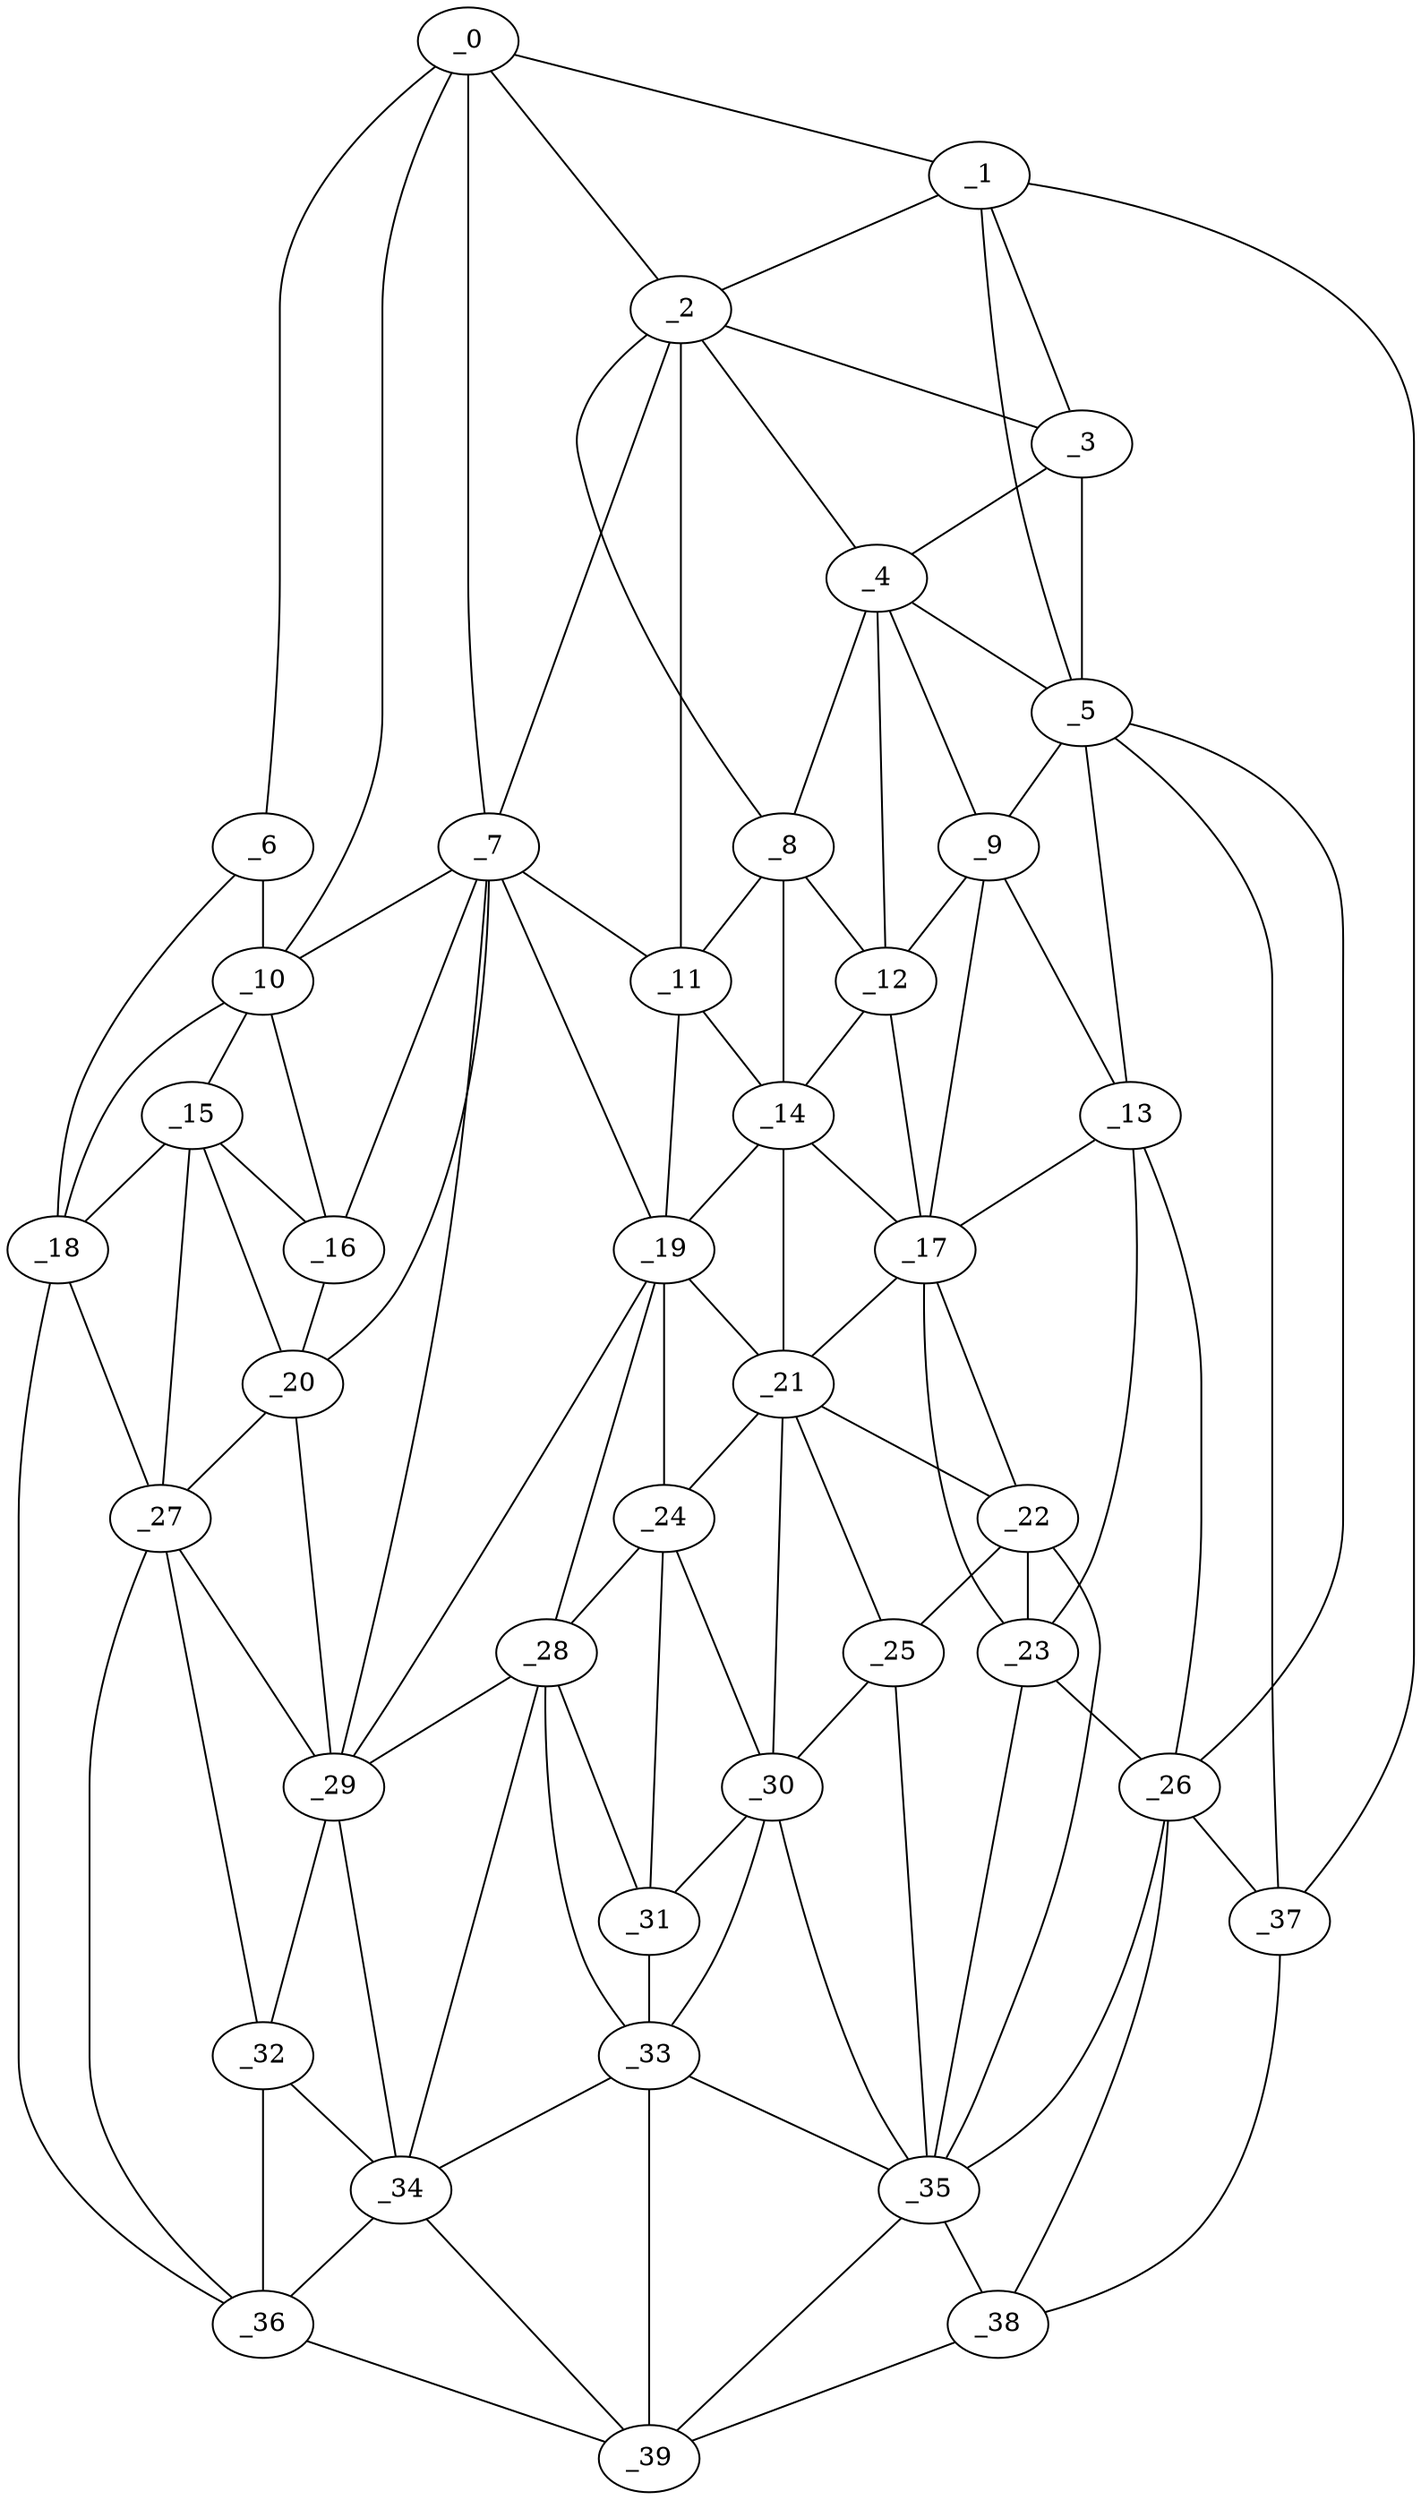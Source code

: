 graph "obj49__355.gxl" {
	_0	 [x=37,
		y=9];
	_1	 [x=38,
		y=102];
	_0 -- _1	 [valence=1];
	_2	 [x=41,
		y=69];
	_0 -- _2	 [valence=1];
	_6	 [x=50,
		y=3];
	_0 -- _6	 [valence=1];
	_7	 [x=50,
		y=44];
	_0 -- _7	 [valence=2];
	_10	 [x=56,
		y=10];
	_0 -- _10	 [valence=1];
	_1 -- _2	 [valence=2];
	_3	 [x=41,
		y=84];
	_1 -- _3	 [valence=2];
	_5	 [x=47,
		y=100];
	_1 -- _5	 [valence=2];
	_37	 [x=95,
		y=121];
	_1 -- _37	 [valence=1];
	_2 -- _3	 [valence=2];
	_4	 [x=47,
		y=82];
	_2 -- _4	 [valence=1];
	_2 -- _7	 [valence=2];
	_8	 [x=50,
		y=73];
	_2 -- _8	 [valence=2];
	_11	 [x=56,
		y=65];
	_2 -- _11	 [valence=1];
	_3 -- _4	 [valence=2];
	_3 -- _5	 [valence=2];
	_4 -- _5	 [valence=1];
	_4 -- _8	 [valence=2];
	_9	 [x=55,
		y=83];
	_4 -- _9	 [valence=2];
	_12	 [x=57,
		y=78];
	_4 -- _12	 [valence=2];
	_5 -- _9	 [valence=2];
	_13	 [x=58,
		y=96];
	_5 -- _13	 [valence=2];
	_26	 [x=78,
		y=104];
	_5 -- _26	 [valence=2];
	_5 -- _37	 [valence=2];
	_6 -- _10	 [valence=2];
	_18	 [x=67,
		y=4];
	_6 -- _18	 [valence=1];
	_7 -- _10	 [valence=2];
	_7 -- _11	 [valence=2];
	_16	 [x=66,
		y=27];
	_7 -- _16	 [valence=2];
	_19	 [x=70,
		y=61];
	_7 -- _19	 [valence=1];
	_20	 [x=71,
		y=28];
	_7 -- _20	 [valence=1];
	_29	 [x=82,
		y=39];
	_7 -- _29	 [valence=2];
	_8 -- _11	 [valence=1];
	_8 -- _12	 [valence=2];
	_14	 [x=60,
		y=74];
	_8 -- _14	 [valence=2];
	_9 -- _12	 [valence=2];
	_9 -- _13	 [valence=1];
	_17	 [x=66,
		y=84];
	_9 -- _17	 [valence=2];
	_15	 [x=65,
		y=19];
	_10 -- _15	 [valence=2];
	_10 -- _16	 [valence=1];
	_10 -- _18	 [valence=2];
	_11 -- _14	 [valence=1];
	_11 -- _19	 [valence=2];
	_12 -- _14	 [valence=2];
	_12 -- _17	 [valence=1];
	_13 -- _17	 [valence=2];
	_23	 [x=76,
		y=88];
	_13 -- _23	 [valence=2];
	_13 -- _26	 [valence=2];
	_14 -- _17	 [valence=2];
	_14 -- _19	 [valence=2];
	_21	 [x=74,
		y=69];
	_14 -- _21	 [valence=1];
	_15 -- _16	 [valence=1];
	_15 -- _18	 [valence=2];
	_15 -- _20	 [valence=2];
	_27	 [x=81,
		y=28];
	_15 -- _27	 [valence=2];
	_16 -- _20	 [valence=2];
	_17 -- _21	 [valence=2];
	_22	 [x=76,
		y=81];
	_17 -- _22	 [valence=2];
	_17 -- _23	 [valence=2];
	_18 -- _27	 [valence=2];
	_36	 [x=94,
		y=10];
	_18 -- _36	 [valence=1];
	_19 -- _21	 [valence=1];
	_24	 [x=78,
		y=58];
	_19 -- _24	 [valence=1];
	_28	 [x=81,
		y=53];
	_19 -- _28	 [valence=2];
	_19 -- _29	 [valence=2];
	_20 -- _27	 [valence=2];
	_20 -- _29	 [valence=2];
	_21 -- _22	 [valence=1];
	_21 -- _24	 [valence=2];
	_25	 [x=78,
		y=75];
	_21 -- _25	 [valence=2];
	_30	 [x=83,
		y=66];
	_21 -- _30	 [valence=2];
	_22 -- _23	 [valence=1];
	_22 -- _25	 [valence=1];
	_35	 [x=93,
		y=87];
	_22 -- _35	 [valence=2];
	_23 -- _26	 [valence=2];
	_23 -- _35	 [valence=2];
	_24 -- _28	 [valence=2];
	_24 -- _30	 [valence=2];
	_31	 [x=85,
		y=61];
	_24 -- _31	 [valence=2];
	_25 -- _30	 [valence=1];
	_25 -- _35	 [valence=2];
	_26 -- _35	 [valence=2];
	_26 -- _37	 [valence=2];
	_38	 [x=97,
		y=103];
	_26 -- _38	 [valence=2];
	_27 -- _29	 [valence=2];
	_32	 [x=90,
		y=28];
	_27 -- _32	 [valence=2];
	_27 -- _36	 [valence=2];
	_28 -- _29	 [valence=1];
	_28 -- _31	 [valence=2];
	_33	 [x=90,
		y=60];
	_28 -- _33	 [valence=2];
	_34	 [x=92,
		y=39];
	_28 -- _34	 [valence=1];
	_29 -- _32	 [valence=2];
	_29 -- _34	 [valence=2];
	_30 -- _31	 [valence=2];
	_30 -- _33	 [valence=1];
	_30 -- _35	 [valence=2];
	_31 -- _33	 [valence=2];
	_32 -- _34	 [valence=2];
	_32 -- _36	 [valence=2];
	_33 -- _34	 [valence=2];
	_33 -- _35	 [valence=2];
	_39	 [x=98,
		y=92];
	_33 -- _39	 [valence=1];
	_34 -- _36	 [valence=2];
	_34 -- _39	 [valence=1];
	_35 -- _38	 [valence=2];
	_35 -- _39	 [valence=2];
	_36 -- _39	 [valence=1];
	_37 -- _38	 [valence=1];
	_38 -- _39	 [valence=1];
}
